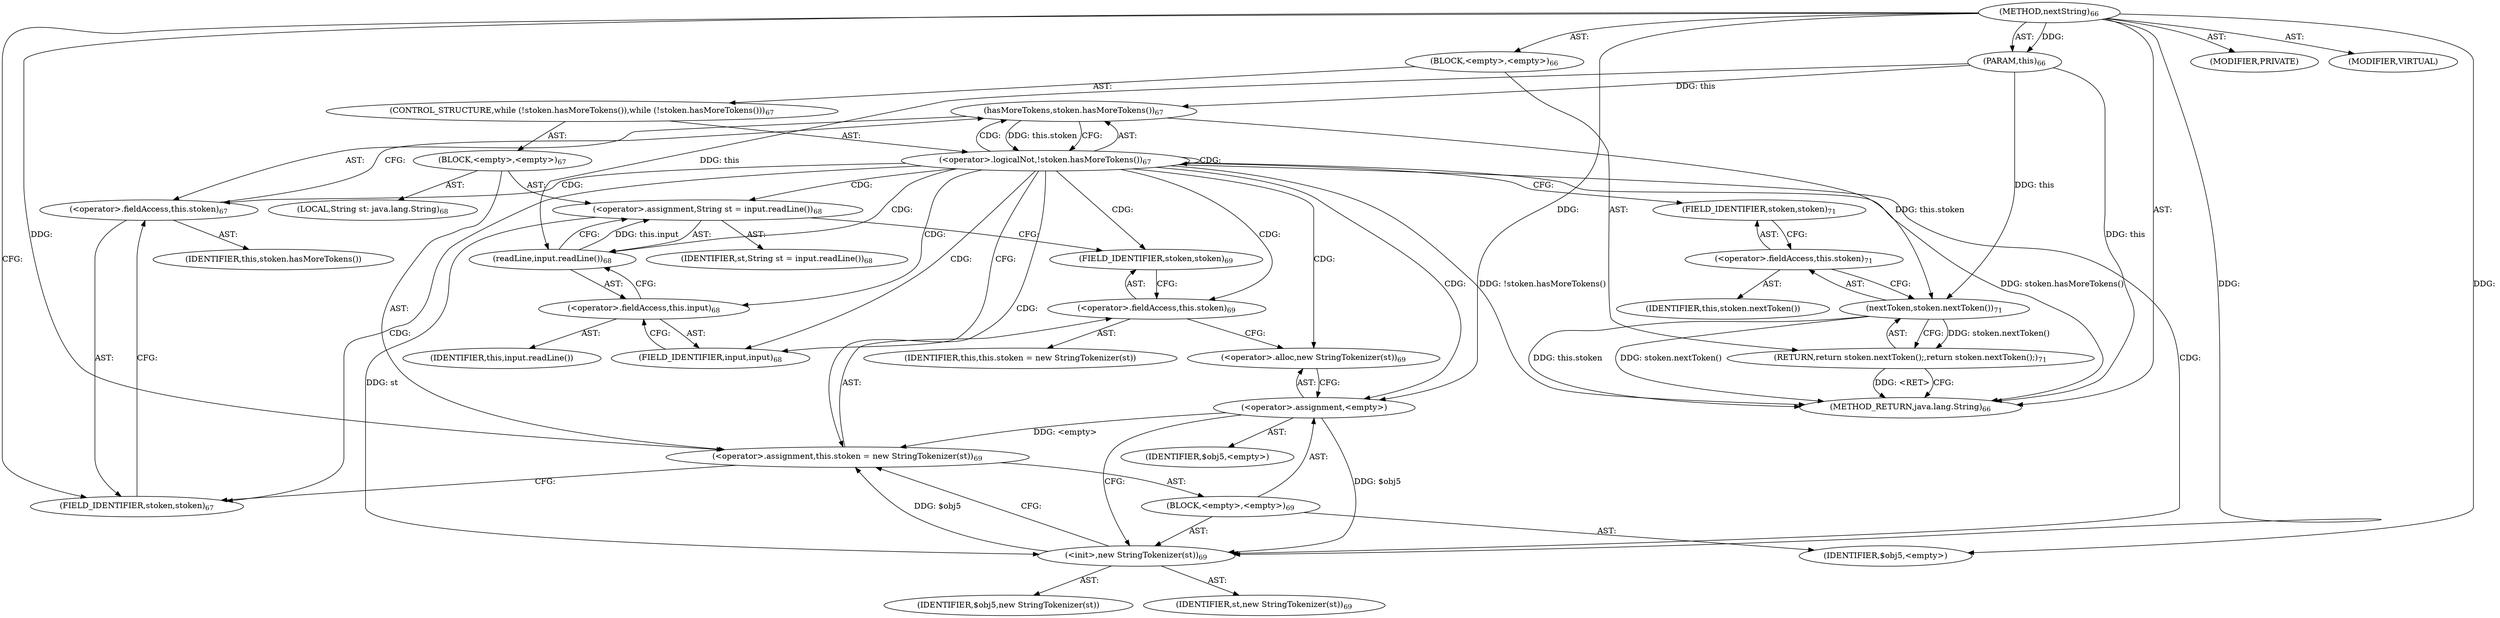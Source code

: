 digraph "nextString" {  
"316" [label = <(METHOD,nextString)<SUB>66</SUB>> ]
"317" [label = <(PARAM,this)<SUB>66</SUB>> ]
"318" [label = <(BLOCK,&lt;empty&gt;,&lt;empty&gt;)<SUB>66</SUB>> ]
"319" [label = <(CONTROL_STRUCTURE,while (!stoken.hasMoreTokens()),while (!stoken.hasMoreTokens()))<SUB>67</SUB>> ]
"320" [label = <(&lt;operator&gt;.logicalNot,!stoken.hasMoreTokens())<SUB>67</SUB>> ]
"321" [label = <(hasMoreTokens,stoken.hasMoreTokens())<SUB>67</SUB>> ]
"322" [label = <(&lt;operator&gt;.fieldAccess,this.stoken)<SUB>67</SUB>> ]
"323" [label = <(IDENTIFIER,this,stoken.hasMoreTokens())> ]
"324" [label = <(FIELD_IDENTIFIER,stoken,stoken)<SUB>67</SUB>> ]
"325" [label = <(BLOCK,&lt;empty&gt;,&lt;empty&gt;)<SUB>67</SUB>> ]
"326" [label = <(LOCAL,String st: java.lang.String)<SUB>68</SUB>> ]
"327" [label = <(&lt;operator&gt;.assignment,String st = input.readLine())<SUB>68</SUB>> ]
"328" [label = <(IDENTIFIER,st,String st = input.readLine())<SUB>68</SUB>> ]
"329" [label = <(readLine,input.readLine())<SUB>68</SUB>> ]
"330" [label = <(&lt;operator&gt;.fieldAccess,this.input)<SUB>68</SUB>> ]
"331" [label = <(IDENTIFIER,this,input.readLine())> ]
"332" [label = <(FIELD_IDENTIFIER,input,input)<SUB>68</SUB>> ]
"333" [label = <(&lt;operator&gt;.assignment,this.stoken = new StringTokenizer(st))<SUB>69</SUB>> ]
"334" [label = <(&lt;operator&gt;.fieldAccess,this.stoken)<SUB>69</SUB>> ]
"335" [label = <(IDENTIFIER,this,this.stoken = new StringTokenizer(st))> ]
"336" [label = <(FIELD_IDENTIFIER,stoken,stoken)<SUB>69</SUB>> ]
"337" [label = <(BLOCK,&lt;empty&gt;,&lt;empty&gt;)<SUB>69</SUB>> ]
"338" [label = <(&lt;operator&gt;.assignment,&lt;empty&gt;)> ]
"339" [label = <(IDENTIFIER,$obj5,&lt;empty&gt;)> ]
"340" [label = <(&lt;operator&gt;.alloc,new StringTokenizer(st))<SUB>69</SUB>> ]
"341" [label = <(&lt;init&gt;,new StringTokenizer(st))<SUB>69</SUB>> ]
"342" [label = <(IDENTIFIER,$obj5,new StringTokenizer(st))> ]
"343" [label = <(IDENTIFIER,st,new StringTokenizer(st))<SUB>69</SUB>> ]
"344" [label = <(IDENTIFIER,$obj5,&lt;empty&gt;)> ]
"345" [label = <(RETURN,return stoken.nextToken();,return stoken.nextToken();)<SUB>71</SUB>> ]
"346" [label = <(nextToken,stoken.nextToken())<SUB>71</SUB>> ]
"347" [label = <(&lt;operator&gt;.fieldAccess,this.stoken)<SUB>71</SUB>> ]
"348" [label = <(IDENTIFIER,this,stoken.nextToken())> ]
"349" [label = <(FIELD_IDENTIFIER,stoken,stoken)<SUB>71</SUB>> ]
"350" [label = <(MODIFIER,PRIVATE)> ]
"351" [label = <(MODIFIER,VIRTUAL)> ]
"352" [label = <(METHOD_RETURN,java.lang.String)<SUB>66</SUB>> ]
  "316" -> "317"  [ label = "AST: "] 
  "316" -> "318"  [ label = "AST: "] 
  "316" -> "350"  [ label = "AST: "] 
  "316" -> "351"  [ label = "AST: "] 
  "316" -> "352"  [ label = "AST: "] 
  "318" -> "319"  [ label = "AST: "] 
  "318" -> "345"  [ label = "AST: "] 
  "319" -> "320"  [ label = "AST: "] 
  "319" -> "325"  [ label = "AST: "] 
  "320" -> "321"  [ label = "AST: "] 
  "321" -> "322"  [ label = "AST: "] 
  "322" -> "323"  [ label = "AST: "] 
  "322" -> "324"  [ label = "AST: "] 
  "325" -> "326"  [ label = "AST: "] 
  "325" -> "327"  [ label = "AST: "] 
  "325" -> "333"  [ label = "AST: "] 
  "327" -> "328"  [ label = "AST: "] 
  "327" -> "329"  [ label = "AST: "] 
  "329" -> "330"  [ label = "AST: "] 
  "330" -> "331"  [ label = "AST: "] 
  "330" -> "332"  [ label = "AST: "] 
  "333" -> "334"  [ label = "AST: "] 
  "333" -> "337"  [ label = "AST: "] 
  "334" -> "335"  [ label = "AST: "] 
  "334" -> "336"  [ label = "AST: "] 
  "337" -> "338"  [ label = "AST: "] 
  "337" -> "341"  [ label = "AST: "] 
  "337" -> "344"  [ label = "AST: "] 
  "338" -> "339"  [ label = "AST: "] 
  "338" -> "340"  [ label = "AST: "] 
  "341" -> "342"  [ label = "AST: "] 
  "341" -> "343"  [ label = "AST: "] 
  "345" -> "346"  [ label = "AST: "] 
  "346" -> "347"  [ label = "AST: "] 
  "347" -> "348"  [ label = "AST: "] 
  "347" -> "349"  [ label = "AST: "] 
  "345" -> "352"  [ label = "CFG: "] 
  "320" -> "332"  [ label = "CFG: "] 
  "320" -> "349"  [ label = "CFG: "] 
  "346" -> "345"  [ label = "CFG: "] 
  "321" -> "320"  [ label = "CFG: "] 
  "327" -> "336"  [ label = "CFG: "] 
  "333" -> "324"  [ label = "CFG: "] 
  "347" -> "346"  [ label = "CFG: "] 
  "322" -> "321"  [ label = "CFG: "] 
  "329" -> "327"  [ label = "CFG: "] 
  "334" -> "340"  [ label = "CFG: "] 
  "349" -> "347"  [ label = "CFG: "] 
  "324" -> "322"  [ label = "CFG: "] 
  "330" -> "329"  [ label = "CFG: "] 
  "336" -> "334"  [ label = "CFG: "] 
  "338" -> "341"  [ label = "CFG: "] 
  "341" -> "333"  [ label = "CFG: "] 
  "332" -> "330"  [ label = "CFG: "] 
  "340" -> "338"  [ label = "CFG: "] 
  "316" -> "324"  [ label = "CFG: "] 
  "345" -> "352"  [ label = "DDG: &lt;RET&gt;"] 
  "317" -> "352"  [ label = "DDG: this"] 
  "320" -> "352"  [ label = "DDG: stoken.hasMoreTokens()"] 
  "320" -> "352"  [ label = "DDG: !stoken.hasMoreTokens()"] 
  "346" -> "352"  [ label = "DDG: this.stoken"] 
  "346" -> "352"  [ label = "DDG: stoken.nextToken()"] 
  "316" -> "317"  [ label = "DDG: "] 
  "346" -> "345"  [ label = "DDG: stoken.nextToken()"] 
  "321" -> "320"  [ label = "DDG: this.stoken"] 
  "329" -> "327"  [ label = "DDG: this.input"] 
  "338" -> "333"  [ label = "DDG: &lt;empty&gt;"] 
  "341" -> "333"  [ label = "DDG: $obj5"] 
  "316" -> "333"  [ label = "DDG: "] 
  "317" -> "346"  [ label = "DDG: this"] 
  "321" -> "346"  [ label = "DDG: this.stoken"] 
  "317" -> "321"  [ label = "DDG: this"] 
  "317" -> "329"  [ label = "DDG: this"] 
  "316" -> "338"  [ label = "DDG: "] 
  "316" -> "344"  [ label = "DDG: "] 
  "338" -> "341"  [ label = "DDG: $obj5"] 
  "316" -> "341"  [ label = "DDG: "] 
  "327" -> "341"  [ label = "DDG: st"] 
  "320" -> "341"  [ label = "CDG: "] 
  "320" -> "332"  [ label = "CDG: "] 
  "320" -> "340"  [ label = "CDG: "] 
  "320" -> "320"  [ label = "CDG: "] 
  "320" -> "333"  [ label = "CDG: "] 
  "320" -> "329"  [ label = "CDG: "] 
  "320" -> "327"  [ label = "CDG: "] 
  "320" -> "334"  [ label = "CDG: "] 
  "320" -> "321"  [ label = "CDG: "] 
  "320" -> "324"  [ label = "CDG: "] 
  "320" -> "338"  [ label = "CDG: "] 
  "320" -> "322"  [ label = "CDG: "] 
  "320" -> "336"  [ label = "CDG: "] 
  "320" -> "330"  [ label = "CDG: "] 
}
